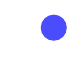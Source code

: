 

\tikz [x=8mm, y=6mm, circle]
  \graph [nodes={fill=blue!70}, empty nodes, n=8] {
    subgraph I_n [name=A] --[butterfly={level=4}]
    subgraph I_n [name=B] --[butterfly={level=2}]
    subgraph I_n [name=C] --[butterfly]
    subgraph I_n [name=D] --
    subgraph I_n [name=E]
  };
  